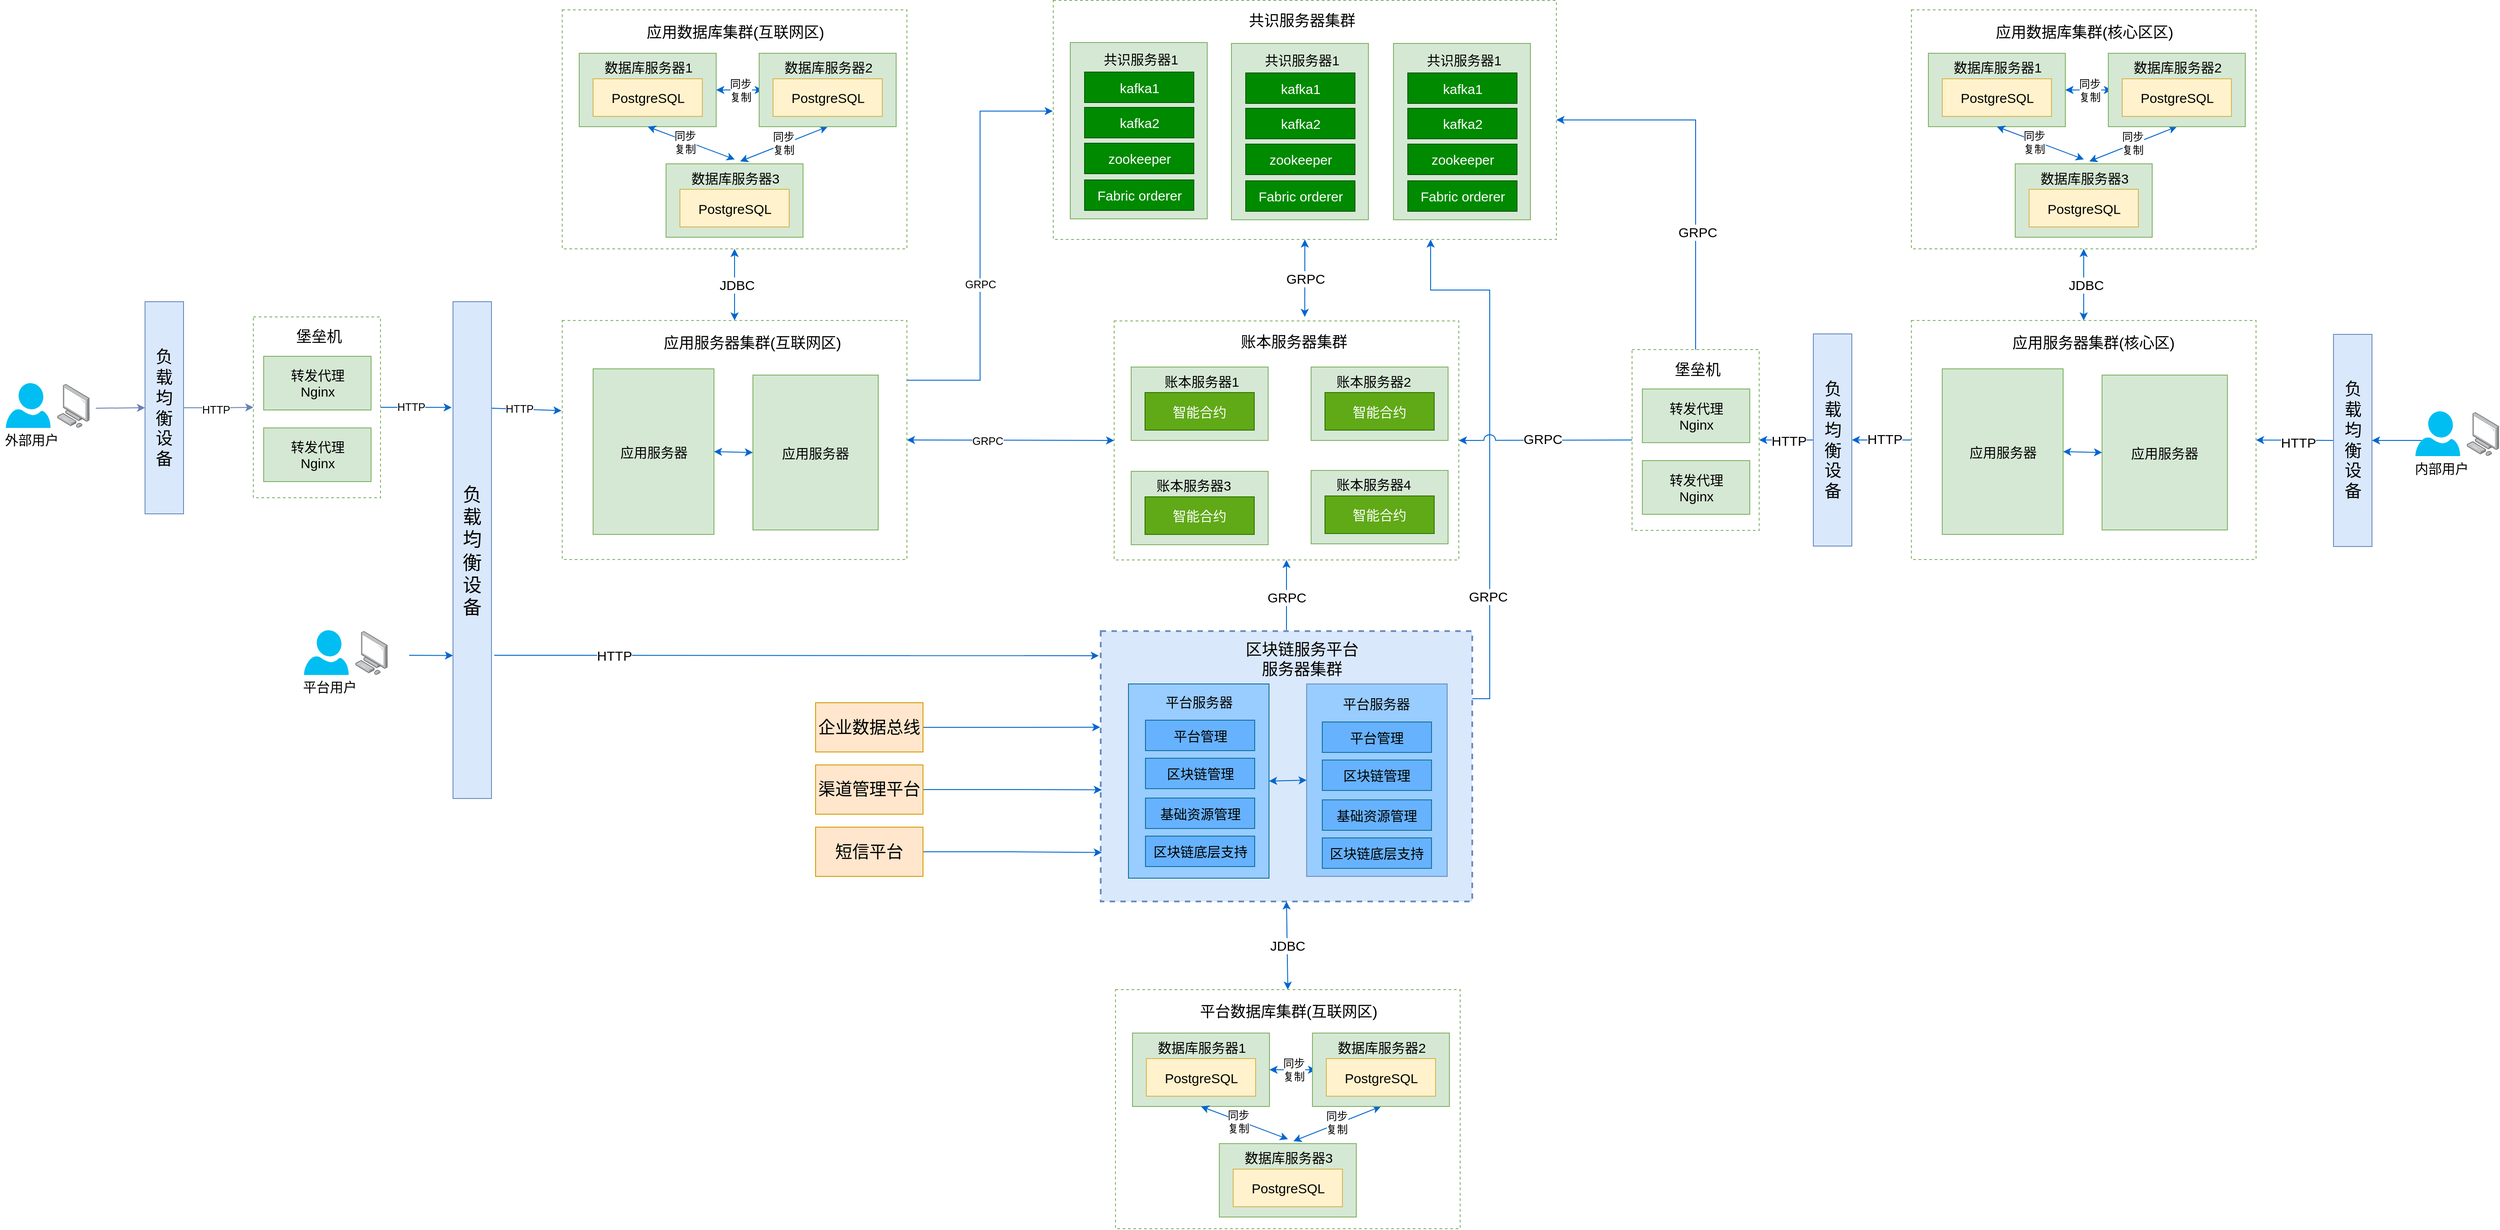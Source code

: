 <mxfile version="11.3.0" type="github" pages="1"><diagram id="GpWHCvYwklkqD8Dyqe2I" name="Page-1"><mxGraphModel dx="1553" dy="922" grid="0" gridSize="10" guides="1" tooltips="1" connect="1" arrows="1" fold="1" page="1" pageScale="1" pageWidth="3300" pageHeight="4681" math="0" shadow="0"><root><mxCell id="0"/><mxCell id="1" parent="0"/><mxCell id="OX4fmcxfJEsmP53yHdPk-125" value="负载均衡设备" style="rounded=0;whiteSpace=wrap;html=1;labelBackgroundColor=none;strokeColor=#6c8ebf;fillColor=#dae8fc;fontSize=21;align=center;spacingLeft=5;spacingRight=5;" vertex="1" parent="1"><mxGeometry x="654" y="431" width="43" height="555" as="geometry"/></mxCell><mxCell id="OX4fmcxfJEsmP53yHdPk-127" style="edgeStyle=orthogonalEdgeStyle;rounded=0;orthogonalLoop=1;jettySize=auto;html=1;exitX=1;exitY=0.5;exitDx=0;exitDy=0;entryX=0;entryY=0.5;entryDx=0;entryDy=0;strokeColor=#6881B3;fontSize=19;" edge="1" parent="1" source="OX4fmcxfJEsmP53yHdPk-129" target="OX4fmcxfJEsmP53yHdPk-132"><mxGeometry relative="1" as="geometry"/></mxCell><mxCell id="OX4fmcxfJEsmP53yHdPk-252" value="HTTP" style="text;html=1;resizable=0;points=[];align=center;verticalAlign=middle;labelBackgroundColor=#ffffff;fontSize=12;" vertex="1" connectable="0" parent="OX4fmcxfJEsmP53yHdPk-127"><mxGeometry x="-0.081" y="-2" relative="1" as="geometry"><mxPoint as="offset"/></mxGeometry></mxCell><mxCell id="OX4fmcxfJEsmP53yHdPk-129" value="负载均衡设备" style="rounded=0;whiteSpace=wrap;html=1;labelBackgroundColor=none;strokeColor=#6c8ebf;fillColor=#dae8fc;fontSize=19;align=center;spacingLeft=5;spacingRight=5;" vertex="1" parent="1"><mxGeometry x="310" y="431" width="43" height="237" as="geometry"/></mxCell><mxCell id="OX4fmcxfJEsmP53yHdPk-130" value="" style="endArrow=classic;html=1;strokeColor=#6881B3;fontSize=19;entryX=0;entryY=0.5;entryDx=0;entryDy=0;" edge="1" parent="1" target="OX4fmcxfJEsmP53yHdPk-129"><mxGeometry width="50" height="50" relative="1" as="geometry"><mxPoint x="255" y="550" as="sourcePoint"/><mxPoint x="238.5" y="506" as="targetPoint"/></mxGeometry></mxCell><mxCell id="OX4fmcxfJEsmP53yHdPk-253" style="edgeStyle=orthogonalEdgeStyle;rounded=0;orthogonalLoop=1;jettySize=auto;html=1;exitX=1;exitY=0.5;exitDx=0;exitDy=0;entryX=-0.032;entryY=0.213;entryDx=0;entryDy=0;entryPerimeter=0;fontSize=12;strokeColor=#0066CC;" edge="1" parent="1" source="OX4fmcxfJEsmP53yHdPk-132" target="OX4fmcxfJEsmP53yHdPk-125"><mxGeometry relative="1" as="geometry"/></mxCell><mxCell id="OX4fmcxfJEsmP53yHdPk-254" value="HTTP" style="text;html=1;resizable=0;points=[];align=center;verticalAlign=middle;labelBackgroundColor=#ffffff;fontSize=12;" vertex="1" connectable="0" parent="OX4fmcxfJEsmP53yHdPk-253"><mxGeometry x="-0.149" relative="1" as="geometry"><mxPoint as="offset"/></mxGeometry></mxCell><mxCell id="OX4fmcxfJEsmP53yHdPk-132" value="" style="rounded=0;whiteSpace=wrap;html=1;labelBackgroundColor=none;strokeColor=#82b366;fillColor=#FFFFFF;fontSize=19;align=center;dashed=1;" vertex="1" parent="1"><mxGeometry x="431" y="448" width="142" height="202" as="geometry"/></mxCell><mxCell id="OX4fmcxfJEsmP53yHdPk-345" style="edgeStyle=orthogonalEdgeStyle;rounded=0;orthogonalLoop=1;jettySize=auto;html=1;exitX=1;exitY=0.25;exitDx=0;exitDy=0;entryX=-0.001;entryY=0.463;entryDx=0;entryDy=0;entryPerimeter=0;strokeColor=#0066CC;fontSize=12;" edge="1" parent="1" source="OX4fmcxfJEsmP53yHdPk-151" target="OX4fmcxfJEsmP53yHdPk-302"><mxGeometry relative="1" as="geometry"/></mxCell><mxCell id="OX4fmcxfJEsmP53yHdPk-346" value="GRPC" style="text;html=1;resizable=0;points=[];align=center;verticalAlign=middle;labelBackgroundColor=#ffffff;fontSize=12;" vertex="1" connectable="0" parent="OX4fmcxfJEsmP53yHdPk-345"><mxGeometry x="-0.187" relative="1" as="geometry"><mxPoint as="offset"/></mxGeometry></mxCell><mxCell id="OX4fmcxfJEsmP53yHdPk-151" value="" style="rounded=0;whiteSpace=wrap;html=1;labelBackgroundColor=none;strokeColor=#82B366;fillColor=#FFFFFF;fontSize=19;align=center;fontColor=#333333;dashed=1;" vertex="1" parent="1"><mxGeometry x="776" y="452" width="385" height="267" as="geometry"/></mxCell><mxCell id="OX4fmcxfJEsmP53yHdPk-152" value="" style="rounded=0;whiteSpace=wrap;html=1;labelBackgroundColor=none;strokeColor=#82B366;fillColor=none;fontSize=19;align=center;dashed=1;" vertex="1" parent="1"><mxGeometry x="776" y="105" width="385" height="267" as="geometry"/></mxCell><mxCell id="OX4fmcxfJEsmP53yHdPk-364" style="edgeStyle=orthogonalEdgeStyle;rounded=0;orthogonalLoop=1;jettySize=auto;html=1;exitX=0.5;exitY=0;exitDx=0;exitDy=0;entryX=0.5;entryY=1;entryDx=0;entryDy=0;strokeColor=#0066CC;fontSize=15;" edge="1" parent="1" source="OX4fmcxfJEsmP53yHdPk-193" target="OX4fmcxfJEsmP53yHdPk-280"><mxGeometry relative="1" as="geometry"/></mxCell><mxCell id="OX4fmcxfJEsmP53yHdPk-365" value="GRPC" style="text;html=1;resizable=0;points=[];align=center;verticalAlign=middle;labelBackgroundColor=#ffffff;fontSize=15;" vertex="1" connectable="0" parent="OX4fmcxfJEsmP53yHdPk-364"><mxGeometry x="-0.042" relative="1" as="geometry"><mxPoint as="offset"/></mxGeometry></mxCell><mxCell id="OX4fmcxfJEsmP53yHdPk-366" style="edgeStyle=orthogonalEdgeStyle;rounded=0;orthogonalLoop=1;jettySize=auto;html=1;exitX=1;exitY=0.25;exitDx=0;exitDy=0;entryX=0.75;entryY=1;entryDx=0;entryDy=0;strokeColor=#0066CC;fontSize=15;" edge="1" parent="1" source="OX4fmcxfJEsmP53yHdPk-193" target="OX4fmcxfJEsmP53yHdPk-302"><mxGeometry relative="1" as="geometry"><Array as="points"><mxPoint x="1812" y="874"/><mxPoint x="1812" y="418"/><mxPoint x="1746" y="418"/></Array></mxGeometry></mxCell><mxCell id="OX4fmcxfJEsmP53yHdPk-367" value="GRPC" style="text;html=1;resizable=0;points=[];align=center;verticalAlign=middle;labelBackgroundColor=#ffffff;fontSize=15;" vertex="1" connectable="0" parent="OX4fmcxfJEsmP53yHdPk-366"><mxGeometry x="-0.552" y="2" relative="1" as="geometry"><mxPoint as="offset"/></mxGeometry></mxCell><mxCell id="OX4fmcxfJEsmP53yHdPk-193" value="" style="rounded=0;whiteSpace=wrap;html=1;labelBackgroundColor=none;strokeColor=#6c8ebf;fillColor=#dae8fc;fontSize=19;align=center;strokeWidth=2;dashed=1;" vertex="1" parent="1"><mxGeometry x="1377.5" y="799" width="415" height="302" as="geometry"/></mxCell><mxCell id="OX4fmcxfJEsmP53yHdPk-396" style="edgeStyle=orthogonalEdgeStyle;rounded=0;orthogonalLoop=1;jettySize=auto;html=1;exitX=1;exitY=0.5;exitDx=0;exitDy=0;strokeColor=#0066CC;fontSize=15;" edge="1" parent="1" source="OX4fmcxfJEsmP53yHdPk-211"><mxGeometry relative="1" as="geometry"><mxPoint x="1377" y="906.333" as="targetPoint"/></mxGeometry></mxCell><mxCell id="OX4fmcxfJEsmP53yHdPk-211" value="企业数据总线" style="rounded=0;whiteSpace=wrap;html=1;labelBackgroundColor=none;strokeColor=#d79b00;fillColor=#ffe6cc;fontSize=19;align=center;" vertex="1" parent="1"><mxGeometry x="1059" y="879" width="120" height="55" as="geometry"/></mxCell><mxCell id="OX4fmcxfJEsmP53yHdPk-397" style="edgeStyle=orthogonalEdgeStyle;rounded=0;orthogonalLoop=1;jettySize=auto;html=1;exitX=1;exitY=0.5;exitDx=0;exitDy=0;entryX=0.003;entryY=0.587;entryDx=0;entryDy=0;entryPerimeter=0;strokeColor=#0066CC;fontSize=15;" edge="1" parent="1" source="OX4fmcxfJEsmP53yHdPk-212" target="OX4fmcxfJEsmP53yHdPk-193"><mxGeometry relative="1" as="geometry"/></mxCell><mxCell id="OX4fmcxfJEsmP53yHdPk-212" value="渠道管理平台" style="rounded=0;whiteSpace=wrap;html=1;labelBackgroundColor=none;strokeColor=#d79b00;fillColor=#ffe6cc;fontSize=19;align=center;" vertex="1" parent="1"><mxGeometry x="1059" y="948.5" width="120" height="55" as="geometry"/></mxCell><mxCell id="OX4fmcxfJEsmP53yHdPk-398" style="edgeStyle=orthogonalEdgeStyle;rounded=0;orthogonalLoop=1;jettySize=auto;html=1;exitX=1;exitY=0.5;exitDx=0;exitDy=0;entryX=0.003;entryY=0.819;entryDx=0;entryDy=0;entryPerimeter=0;strokeColor=#0066CC;fontSize=15;" edge="1" parent="1" source="OX4fmcxfJEsmP53yHdPk-213" target="OX4fmcxfJEsmP53yHdPk-193"><mxGeometry relative="1" as="geometry"/></mxCell><mxCell id="OX4fmcxfJEsmP53yHdPk-213" value="短信平台" style="rounded=0;whiteSpace=wrap;html=1;labelBackgroundColor=none;strokeColor=#d79b00;fillColor=#ffe6cc;fontSize=19;align=center;" vertex="1" parent="1"><mxGeometry x="1059" y="1018" width="120" height="55" as="geometry"/></mxCell><mxCell id="OX4fmcxfJEsmP53yHdPk-243" value="" style="endArrow=classic;html=1;strokeColor=#0066CC;strokeWidth=1;fontSize=21;entryX=0;entryY=0.75;entryDx=0;entryDy=0;" edge="1" parent="1"><mxGeometry width="50" height="50" relative="1" as="geometry"><mxPoint x="605" y="826" as="sourcePoint"/><mxPoint x="654" y="826.25" as="targetPoint"/></mxGeometry></mxCell><mxCell id="OX4fmcxfJEsmP53yHdPk-244" value="" style="endArrow=classic;html=1;strokeColor=#0066CC;strokeWidth=1;fontSize=15;entryX=-0.002;entryY=0.31;entryDx=0;entryDy=0;exitX=1.005;exitY=0.182;exitDx=0;exitDy=0;exitPerimeter=0;entryPerimeter=0;" edge="1" parent="1"><mxGeometry width="50" height="50" relative="1" as="geometry"><mxPoint x="697.215" y="550.01" as="sourcePoint"/><mxPoint x="775.23" y="552.77" as="targetPoint"/></mxGeometry></mxCell><mxCell id="OX4fmcxfJEsmP53yHdPk-259" value="HTTP" style="text;html=1;resizable=0;points=[];align=center;verticalAlign=middle;labelBackgroundColor=#ffffff;fontSize=12;" vertex="1" connectable="0" parent="OX4fmcxfJEsmP53yHdPk-244"><mxGeometry x="-0.222" relative="1" as="geometry"><mxPoint as="offset"/></mxGeometry></mxCell><mxCell id="OX4fmcxfJEsmP53yHdPk-245" value="堡垒机" style="text;html=1;resizable=0;points=[];autosize=1;align=center;verticalAlign=top;spacingTop=-4;fontSize=17;" vertex="1" parent="1"><mxGeometry x="473" y="458" width="61" height="20" as="geometry"/></mxCell><mxCell id="OX4fmcxfJEsmP53yHdPk-246" value="转发代理&lt;br&gt;Nginx" style="rounded=0;whiteSpace=wrap;html=1;fillColor=#d5e8d4;fontSize=15;strokeColor=#82b366;" vertex="1" parent="1"><mxGeometry x="442.5" y="492" width="120" height="60" as="geometry"/></mxCell><mxCell id="OX4fmcxfJEsmP53yHdPk-247" value="转发代理&lt;br&gt;Nginx" style="rounded=0;whiteSpace=wrap;html=1;fillColor=#d5e8d4;fontSize=15;strokeColor=#82b366;" vertex="1" parent="1"><mxGeometry x="442.5" y="572" width="120" height="60" as="geometry"/></mxCell><mxCell id="OX4fmcxfJEsmP53yHdPk-249" value="" style="verticalLabelPosition=bottom;html=1;verticalAlign=top;align=center;strokeColor=none;fillColor=#00BEF2;shape=mxgraph.azure.user;fontSize=15;" vertex="1" parent="1"><mxGeometry x="154.5" y="522" width="50" height="50" as="geometry"/></mxCell><mxCell id="OX4fmcxfJEsmP53yHdPk-250" value="" style="points=[];aspect=fixed;html=1;align=center;shadow=0;dashed=0;image;image=img/lib/allied_telesis/computer_and_terminals/Personal_Computer.svg;fillColor=#FFFFFF;fontSize=15;" vertex="1" parent="1"><mxGeometry x="212" y="523" width="36" height="48.82" as="geometry"/></mxCell><mxCell id="OX4fmcxfJEsmP53yHdPk-251" value="外部用户" style="text;html=1;resizable=0;points=[];autosize=1;align=center;verticalAlign=top;spacingTop=-4;fontSize=15;" vertex="1" parent="1"><mxGeometry x="148" y="574" width="70" height="18" as="geometry"/></mxCell><mxCell id="OX4fmcxfJEsmP53yHdPk-255" value="应用服务器集群(互联网区)" style="text;html=1;resizable=0;points=[];autosize=1;align=center;verticalAlign=top;spacingTop=-4;fontSize=17;" vertex="1" parent="1"><mxGeometry x="883.5" y="465" width="208" height="20" as="geometry"/></mxCell><mxCell id="OX4fmcxfJEsmP53yHdPk-256" value="应用服务器" style="rounded=0;whiteSpace=wrap;html=1;fillColor=#d5e8d4;fontSize=15;align=center;strokeColor=#82b366;" vertex="1" parent="1"><mxGeometry x="810.5" y="506" width="135" height="185" as="geometry"/></mxCell><mxCell id="OX4fmcxfJEsmP53yHdPk-257" value="应用服务器" style="rounded=0;whiteSpace=wrap;html=1;fillColor=#d5e8d4;fontSize=15;align=center;strokeColor=#82b366;" vertex="1" parent="1"><mxGeometry x="989" y="513" width="140" height="173" as="geometry"/></mxCell><mxCell id="OX4fmcxfJEsmP53yHdPk-258" value="" style="endArrow=classic;startArrow=classic;html=1;strokeColor=#0066CC;fontSize=15;exitX=1;exitY=0.5;exitDx=0;exitDy=0;entryX=0;entryY=0.5;entryDx=0;entryDy=0;" edge="1" parent="1" source="OX4fmcxfJEsmP53yHdPk-256" target="OX4fmcxfJEsmP53yHdPk-257"><mxGeometry width="50" height="50" relative="1" as="geometry"><mxPoint x="917" y="723" as="sourcePoint"/><mxPoint x="967" y="673" as="targetPoint"/></mxGeometry></mxCell><mxCell id="OX4fmcxfJEsmP53yHdPk-264" value="" style="group" vertex="1" connectable="0" parent="1"><mxGeometry x="795" y="153.5" width="153" height="82" as="geometry"/></mxCell><mxCell id="OX4fmcxfJEsmP53yHdPk-261" value="" style="rounded=0;whiteSpace=wrap;html=1;fillColor=#d5e8d4;fontSize=15;align=center;strokeColor=#82b366;" vertex="1" parent="OX4fmcxfJEsmP53yHdPk-264"><mxGeometry width="153" height="82" as="geometry"/></mxCell><mxCell id="OX4fmcxfJEsmP53yHdPk-260" value="数据库服务器1" style="text;html=1;resizable=0;points=[];autosize=1;align=center;verticalAlign=top;spacingTop=-4;fontSize=15;" vertex="1" parent="OX4fmcxfJEsmP53yHdPk-264"><mxGeometry x="32" y="4.5" width="89" height="14" as="geometry"/></mxCell><mxCell id="OX4fmcxfJEsmP53yHdPk-262" value="PostgreSQL" style="rounded=0;whiteSpace=wrap;html=1;fillColor=#fff2cc;fontSize=15;align=center;strokeColor=#d6b656;" vertex="1" parent="OX4fmcxfJEsmP53yHdPk-264"><mxGeometry x="15.5" y="28.5" width="122" height="42" as="geometry"/></mxCell><mxCell id="OX4fmcxfJEsmP53yHdPk-274" value="" style="endArrow=classic;startArrow=classic;html=1;strokeColor=#0066CC;fontSize=15;exitX=1;exitY=0.5;exitDx=0;exitDy=0;" edge="1" parent="1" source="OX4fmcxfJEsmP53yHdPk-261"><mxGeometry width="50" height="50" relative="1" as="geometry"><mxPoint x="1214" y="230.5" as="sourcePoint"/><mxPoint x="1000" y="194.5" as="targetPoint"/></mxGeometry></mxCell><mxCell id="OX4fmcxfJEsmP53yHdPk-279" value="同步&lt;br&gt;复制" style="text;html=1;resizable=0;points=[];align=center;verticalAlign=middle;labelBackgroundColor=#ffffff;fontSize=12;" vertex="1" connectable="0" parent="OX4fmcxfJEsmP53yHdPk-274"><mxGeometry x="0.051" relative="1" as="geometry"><mxPoint x="-1" as="offset"/></mxGeometry></mxCell><mxCell id="OX4fmcxfJEsmP53yHdPk-275" value="" style="endArrow=classic;startArrow=classic;html=1;strokeColor=#0066CC;fontSize=15;entryX=0.5;entryY=1;entryDx=0;entryDy=0;exitX=0.502;exitY=-0.524;exitDx=0;exitDy=0;exitPerimeter=0;" edge="1" parent="1" source="OX4fmcxfJEsmP53yHdPk-271" target="OX4fmcxfJEsmP53yHdPk-261"><mxGeometry width="50" height="50" relative="1" as="geometry"><mxPoint x="812" y="325.5" as="sourcePoint"/><mxPoint x="862" y="275.5" as="targetPoint"/></mxGeometry></mxCell><mxCell id="OX4fmcxfJEsmP53yHdPk-277" value="同步&lt;br style=&quot;font-size: 12px;&quot;&gt;复制" style="text;html=1;resizable=0;points=[];align=center;verticalAlign=middle;labelBackgroundColor=#ffffff;fontSize=12;" vertex="1" connectable="0" parent="OX4fmcxfJEsmP53yHdPk-275"><mxGeometry x="0.196" y="-4" relative="1" as="geometry"><mxPoint x="1" y="6" as="offset"/></mxGeometry></mxCell><mxCell id="OX4fmcxfJEsmP53yHdPk-276" value="" style="endArrow=classic;startArrow=classic;html=1;strokeColor=#0066CC;fontSize=15;exitX=0.558;exitY=-0.405;exitDx=0;exitDy=0;exitPerimeter=0;entryX=0.5;entryY=1;entryDx=0;entryDy=0;" edge="1" parent="1" source="OX4fmcxfJEsmP53yHdPk-271" target="OX4fmcxfJEsmP53yHdPk-266"><mxGeometry width="50" height="50" relative="1" as="geometry"><mxPoint x="1090" y="324.5" as="sourcePoint"/><mxPoint x="1140" y="274.5" as="targetPoint"/></mxGeometry></mxCell><mxCell id="OX4fmcxfJEsmP53yHdPk-278" value="同步&lt;br&gt;复制" style="text;html=1;resizable=0;points=[];align=center;verticalAlign=middle;labelBackgroundColor=#ffffff;fontSize=12;" vertex="1" connectable="0" parent="OX4fmcxfJEsmP53yHdPk-276"><mxGeometry x="0.021" y="1" relative="1" as="geometry"><mxPoint x="-1" as="offset"/></mxGeometry></mxCell><mxCell id="OX4fmcxfJEsmP53yHdPk-266" value="" style="rounded=0;whiteSpace=wrap;html=1;fillColor=#d5e8d4;fontSize=15;align=center;strokeColor=#82b366;" vertex="1" parent="1"><mxGeometry x="996" y="153.5" width="153" height="82" as="geometry"/></mxCell><mxCell id="OX4fmcxfJEsmP53yHdPk-267" value="数据库服务器2" style="text;html=1;resizable=0;points=[];autosize=1;align=center;verticalAlign=top;spacingTop=-4;fontSize=15;" vertex="1" parent="1"><mxGeometry x="1018.5" y="158" width="108" height="18" as="geometry"/></mxCell><mxCell id="OX4fmcxfJEsmP53yHdPk-268" value="PostgreSQL" style="rounded=0;whiteSpace=wrap;html=1;fillColor=#fff2cc;fontSize=15;align=center;strokeColor=#d6b656;" vertex="1" parent="1"><mxGeometry x="1011.5" y="182" width="122" height="42" as="geometry"/></mxCell><mxCell id="OX4fmcxfJEsmP53yHdPk-270" value="" style="rounded=0;whiteSpace=wrap;html=1;fillColor=#d5e8d4;fontSize=15;align=center;strokeColor=#82b366;" vertex="1" parent="1"><mxGeometry x="892" y="277" width="153" height="82" as="geometry"/></mxCell><mxCell id="OX4fmcxfJEsmP53yHdPk-271" value="数据库服务器3" style="text;html=1;resizable=0;points=[];autosize=1;align=center;verticalAlign=top;spacingTop=-4;fontSize=15;" vertex="1" parent="1"><mxGeometry x="914.5" y="281.5" width="108" height="18" as="geometry"/></mxCell><mxCell id="OX4fmcxfJEsmP53yHdPk-272" value="PostgreSQL" style="rounded=0;whiteSpace=wrap;html=1;fillColor=#fff2cc;fontSize=15;align=center;strokeColor=#d6b656;" vertex="1" parent="1"><mxGeometry x="907.5" y="305.5" width="122" height="42" as="geometry"/></mxCell><mxCell id="OX4fmcxfJEsmP53yHdPk-280" value="" style="rounded=0;whiteSpace=wrap;html=1;labelBackgroundColor=none;strokeColor=#82B366;fillColor=none;fontSize=19;align=center;dashed=1;" vertex="1" parent="1"><mxGeometry x="1392.5" y="452.5" width="385" height="267" as="geometry"/></mxCell><mxCell id="OX4fmcxfJEsmP53yHdPk-281" value="" style="group;fillColor=#60a917;strokeColor=#2D7600;fontColor=#ffffff;" vertex="1" connectable="0" parent="1"><mxGeometry x="1411.5" y="504" width="153" height="82" as="geometry"/></mxCell><mxCell id="OX4fmcxfJEsmP53yHdPk-291" value="" style="rounded=0;whiteSpace=wrap;html=1;fillColor=#d5e8d4;fontSize=15;align=center;strokeColor=#82b366;" vertex="1" parent="1"><mxGeometry x="1612.5" y="504" width="153" height="82" as="geometry"/></mxCell><mxCell id="OX4fmcxfJEsmP53yHdPk-292" value="账本服务器2" style="text;html=1;resizable=0;points=[];autosize=1;align=center;verticalAlign=top;spacingTop=-4;fontSize=15;" vertex="1" parent="1"><mxGeometry x="1635" y="508.5" width="93" height="18" as="geometry"/></mxCell><mxCell id="OX4fmcxfJEsmP53yHdPk-293" value="智能合约" style="rounded=0;whiteSpace=wrap;html=1;fillColor=#60a917;fontSize=15;align=center;strokeColor=#2D7600;fontColor=#ffffff;" vertex="1" parent="1"><mxGeometry x="1628" y="532.5" width="122" height="42" as="geometry"/></mxCell><mxCell id="OX4fmcxfJEsmP53yHdPk-294" value="" style="rounded=0;whiteSpace=wrap;html=1;fillColor=#d5e8d4;fontSize=15;align=center;strokeColor=#82b366;" vertex="1" parent="1"><mxGeometry x="1411.5" y="620.5" width="153" height="82" as="geometry"/></mxCell><mxCell id="OX4fmcxfJEsmP53yHdPk-295" value="账本服务器3" style="text;html=1;resizable=0;points=[];autosize=1;align=center;verticalAlign=top;spacingTop=-4;fontSize=15;" vertex="1" parent="1"><mxGeometry x="1434" y="625" width="93" height="18" as="geometry"/></mxCell><mxCell id="OX4fmcxfJEsmP53yHdPk-296" value="智能合约" style="rounded=0;whiteSpace=wrap;html=1;fillColor=#60a917;fontSize=15;align=center;strokeColor=#2D7600;fontColor=#ffffff;" vertex="1" parent="1"><mxGeometry x="1427" y="649" width="122" height="42" as="geometry"/></mxCell><mxCell id="OX4fmcxfJEsmP53yHdPk-297" value="" style="rounded=0;whiteSpace=wrap;html=1;fillColor=#d5e8d4;fontSize=15;align=center;strokeColor=#82b366;" vertex="1" parent="1"><mxGeometry x="1612.5" y="619.5" width="153" height="82" as="geometry"/></mxCell><mxCell id="OX4fmcxfJEsmP53yHdPk-298" value="账本服务器4" style="text;html=1;resizable=0;points=[];autosize=1;align=center;verticalAlign=top;spacingTop=-4;fontSize=15;" vertex="1" parent="1"><mxGeometry x="1635" y="624" width="93" height="18" as="geometry"/></mxCell><mxCell id="OX4fmcxfJEsmP53yHdPk-299" value="智能合约" style="rounded=0;whiteSpace=wrap;html=1;fillColor=#60a917;fontSize=15;align=center;strokeColor=#2D7600;fontColor=#ffffff;" vertex="1" parent="1"><mxGeometry x="1628" y="648" width="122" height="42" as="geometry"/></mxCell><mxCell id="OX4fmcxfJEsmP53yHdPk-300" value="应用数据库集群(互联网区)" style="text;html=1;resizable=0;points=[];autosize=1;align=center;verticalAlign=top;spacingTop=-4;fontSize=17;" vertex="1" parent="1"><mxGeometry x="864.5" y="117.5" width="208" height="20" as="geometry"/></mxCell><mxCell id="OX4fmcxfJEsmP53yHdPk-301" value="账本服务器集群" style="text;html=1;resizable=0;points=[];autosize=1;align=center;verticalAlign=top;spacingTop=-4;fontSize=17;" vertex="1" parent="1"><mxGeometry x="1535" y="464" width="115" height="18" as="geometry"/></mxCell><mxCell id="OX4fmcxfJEsmP53yHdPk-282" value="" style="rounded=0;whiteSpace=wrap;html=1;fillColor=#d5e8d4;fontSize=15;align=center;strokeColor=#82b366;" vertex="1" parent="1"><mxGeometry x="1411.5" y="504" width="153" height="82" as="geometry"/></mxCell><mxCell id="OX4fmcxfJEsmP53yHdPk-283" value="账本服务器1" style="text;html=1;resizable=0;points=[];autosize=1;align=center;verticalAlign=top;spacingTop=-4;fontSize=15;" vertex="1" parent="1"><mxGeometry x="1443.5" y="508.5" width="93" height="18" as="geometry"/></mxCell><mxCell id="OX4fmcxfJEsmP53yHdPk-284" value="智能合约" style="rounded=0;whiteSpace=wrap;html=1;fillColor=#60a917;fontSize=15;align=center;strokeColor=#2D7600;fontColor=#ffffff;" vertex="1" parent="1"><mxGeometry x="1427" y="532.5" width="122" height="42" as="geometry"/></mxCell><mxCell id="OX4fmcxfJEsmP53yHdPk-302" value="" style="rounded=0;whiteSpace=wrap;html=1;labelBackgroundColor=none;strokeColor=#82B366;fillColor=none;fontSize=19;align=center;dashed=1;" vertex="1" parent="1"><mxGeometry x="1324.5" y="94.5" width="562" height="267" as="geometry"/></mxCell><mxCell id="OX4fmcxfJEsmP53yHdPk-303" value="" style="group;fillColor=#60a917;strokeColor=#2D7600;fontColor=#ffffff;" vertex="1" connectable="0" parent="1"><mxGeometry x="1343.5" y="146" width="153" height="82" as="geometry"/></mxCell><mxCell id="OX4fmcxfJEsmP53yHdPk-313" value="共识服务器集群" style="text;html=1;resizable=0;points=[];autosize=1;align=center;verticalAlign=top;spacingTop=-4;fontSize=17;" vertex="1" parent="1"><mxGeometry x="1544.5" y="105" width="115" height="18" as="geometry"/></mxCell><mxCell id="OX4fmcxfJEsmP53yHdPk-314" value="" style="rounded=0;whiteSpace=wrap;html=1;fillColor=#d5e8d4;fontSize=15;align=center;strokeColor=#82b366;" vertex="1" parent="1"><mxGeometry x="1343.5" y="141.5" width="153" height="197" as="geometry"/></mxCell><mxCell id="OX4fmcxfJEsmP53yHdPk-315" value="共识服务器1" style="text;html=1;resizable=0;points=[];autosize=1;align=center;verticalAlign=top;spacingTop=-4;fontSize=15;" vertex="1" parent="1"><mxGeometry x="1375.5" y="148.5" width="93" height="18" as="geometry"/></mxCell><mxCell id="OX4fmcxfJEsmP53yHdPk-316" value="kafka1" style="rounded=0;whiteSpace=wrap;html=1;fillColor=#008a00;fontSize=15;align=center;strokeColor=#005700;fontColor=#ffffff;flipH=0;" vertex="1" parent="1"><mxGeometry x="1359.5" y="174.5" width="122" height="34" as="geometry"/></mxCell><mxCell id="OX4fmcxfJEsmP53yHdPk-317" value="kafka2" style="rounded=0;whiteSpace=wrap;html=1;fillColor=#008a00;fontSize=15;align=center;strokeColor=#005700;fontColor=#ffffff;" vertex="1" parent="1"><mxGeometry x="1359.5" y="214" width="122" height="34" as="geometry"/></mxCell><mxCell id="OX4fmcxfJEsmP53yHdPk-318" value="zookeeper" style="rounded=0;whiteSpace=wrap;html=1;fillColor=#008a00;fontSize=15;align=center;strokeColor=#005700;fontColor=#ffffff;" vertex="1" parent="1"><mxGeometry x="1359.5" y="254" width="122" height="34" as="geometry"/></mxCell><mxCell id="OX4fmcxfJEsmP53yHdPk-320" value="Fabric orderer" style="rounded=0;whiteSpace=wrap;html=1;fillColor=#008a00;fontSize=15;align=center;strokeColor=#005700;fontColor=#ffffff;" vertex="1" parent="1"><mxGeometry x="1359.5" y="295" width="122" height="34" as="geometry"/></mxCell><mxCell id="OX4fmcxfJEsmP53yHdPk-323" value="" style="group;fillColor=#60a917;strokeColor=#2D7600;fontColor=#ffffff;" vertex="1" connectable="0" parent="1"><mxGeometry x="1523.5" y="147" width="153" height="82" as="geometry"/></mxCell><mxCell id="OX4fmcxfJEsmP53yHdPk-324" value="" style="rounded=0;whiteSpace=wrap;html=1;fillColor=#d5e8d4;fontSize=15;align=center;strokeColor=#82b366;" vertex="1" parent="1"><mxGeometry x="1523.5" y="142.5" width="153" height="197" as="geometry"/></mxCell><mxCell id="OX4fmcxfJEsmP53yHdPk-325" value="共识服务器1" style="text;html=1;resizable=0;points=[];autosize=1;align=center;verticalAlign=top;spacingTop=-4;fontSize=15;" vertex="1" parent="1"><mxGeometry x="1555.5" y="149.5" width="93" height="18" as="geometry"/></mxCell><mxCell id="OX4fmcxfJEsmP53yHdPk-326" value="kafka1" style="rounded=0;whiteSpace=wrap;html=1;fillColor=#008a00;fontSize=15;align=center;strokeColor=#005700;fontColor=#ffffff;flipH=0;" vertex="1" parent="1"><mxGeometry x="1539.5" y="175.5" width="122" height="34" as="geometry"/></mxCell><mxCell id="OX4fmcxfJEsmP53yHdPk-327" value="kafka2" style="rounded=0;whiteSpace=wrap;html=1;fillColor=#008a00;fontSize=15;align=center;strokeColor=#005700;fontColor=#ffffff;" vertex="1" parent="1"><mxGeometry x="1539.5" y="215" width="122" height="34" as="geometry"/></mxCell><mxCell id="OX4fmcxfJEsmP53yHdPk-328" value="zookeeper" style="rounded=0;whiteSpace=wrap;html=1;fillColor=#008a00;fontSize=15;align=center;strokeColor=#005700;fontColor=#ffffff;" vertex="1" parent="1"><mxGeometry x="1539.5" y="255" width="122" height="34" as="geometry"/></mxCell><mxCell id="OX4fmcxfJEsmP53yHdPk-329" value="Fabric orderer" style="rounded=0;whiteSpace=wrap;html=1;fillColor=#008a00;fontSize=15;align=center;strokeColor=#005700;fontColor=#ffffff;" vertex="1" parent="1"><mxGeometry x="1539.5" y="296" width="122" height="34" as="geometry"/></mxCell><mxCell id="OX4fmcxfJEsmP53yHdPk-330" value="" style="group;fillColor=#60a917;strokeColor=#2D7600;fontColor=#ffffff;" vertex="1" connectable="0" parent="1"><mxGeometry x="1704.5" y="147" width="153" height="82" as="geometry"/></mxCell><mxCell id="OX4fmcxfJEsmP53yHdPk-331" value="" style="rounded=0;whiteSpace=wrap;html=1;fillColor=#d5e8d4;fontSize=15;align=center;strokeColor=#82b366;" vertex="1" parent="1"><mxGeometry x="1704.5" y="142.5" width="153" height="197" as="geometry"/></mxCell><mxCell id="OX4fmcxfJEsmP53yHdPk-332" value="共识服务器1" style="text;html=1;resizable=0;points=[];autosize=1;align=center;verticalAlign=top;spacingTop=-4;fontSize=15;" vertex="1" parent="1"><mxGeometry x="1736.5" y="149.5" width="93" height="18" as="geometry"/></mxCell><mxCell id="OX4fmcxfJEsmP53yHdPk-333" value="kafka1" style="rounded=0;whiteSpace=wrap;html=1;fillColor=#008a00;fontSize=15;align=center;strokeColor=#005700;fontColor=#ffffff;flipH=0;" vertex="1" parent="1"><mxGeometry x="1720.5" y="175.5" width="122" height="34" as="geometry"/></mxCell><mxCell id="OX4fmcxfJEsmP53yHdPk-334" value="kafka2" style="rounded=0;whiteSpace=wrap;html=1;fillColor=#008a00;fontSize=15;align=center;strokeColor=#005700;fontColor=#ffffff;" vertex="1" parent="1"><mxGeometry x="1720.5" y="215" width="122" height="34" as="geometry"/></mxCell><mxCell id="OX4fmcxfJEsmP53yHdPk-335" value="zookeeper" style="rounded=0;whiteSpace=wrap;html=1;fillColor=#008a00;fontSize=15;align=center;strokeColor=#005700;fontColor=#ffffff;" vertex="1" parent="1"><mxGeometry x="1720.5" y="255" width="122" height="34" as="geometry"/></mxCell><mxCell id="OX4fmcxfJEsmP53yHdPk-336" value="Fabric orderer" style="rounded=0;whiteSpace=wrap;html=1;fillColor=#008a00;fontSize=15;align=center;strokeColor=#005700;fontColor=#ffffff;" vertex="1" parent="1"><mxGeometry x="1720.5" y="296" width="122" height="34" as="geometry"/></mxCell><mxCell id="OX4fmcxfJEsmP53yHdPk-343" value="" style="endArrow=classic;startArrow=classic;html=1;strokeColor=#0066CC;fontSize=12;entryX=0;entryY=0.5;entryDx=0;entryDy=0;exitX=1;exitY=0.5;exitDx=0;exitDy=0;" edge="1" parent="1" source="OX4fmcxfJEsmP53yHdPk-151" target="OX4fmcxfJEsmP53yHdPk-280"><mxGeometry width="50" height="50" relative="1" as="geometry"><mxPoint x="1232" y="610" as="sourcePoint"/><mxPoint x="1282" y="560" as="targetPoint"/></mxGeometry></mxCell><mxCell id="OX4fmcxfJEsmP53yHdPk-344" value="GRPC" style="text;html=1;resizable=0;points=[];align=center;verticalAlign=middle;labelBackgroundColor=#ffffff;fontSize=12;" vertex="1" connectable="0" parent="OX4fmcxfJEsmP53yHdPk-343"><mxGeometry x="-0.214" y="-1" relative="1" as="geometry"><mxPoint x="-1" as="offset"/></mxGeometry></mxCell><mxCell id="OX4fmcxfJEsmP53yHdPk-347" value="区块链服务平台&lt;br style=&quot;font-size: 18px&quot;&gt;服务器集群" style="text;html=1;resizable=0;points=[];autosize=1;align=center;verticalAlign=top;spacingTop=-4;fontSize=18;" vertex="1" parent="1"><mxGeometry x="1534" y="806.5" width="136" height="44" as="geometry"/></mxCell><mxCell id="OX4fmcxfJEsmP53yHdPk-348" value="" style="rounded=0;whiteSpace=wrap;html=1;labelBackgroundColor=#ffffff;strokeColor=#10739e;fillColor=#99CCFF;fontSize=18;align=center;" vertex="1" parent="1"><mxGeometry x="1408.5" y="858" width="157" height="217" as="geometry"/></mxCell><mxCell id="OX4fmcxfJEsmP53yHdPk-349" value="" style="rounded=0;whiteSpace=wrap;html=1;labelBackgroundColor=#ffffff;strokeColor=#6C8EBF;fillColor=#99CCFF;fontSize=18;align=center;" vertex="1" parent="1"><mxGeometry x="1607.5" y="858" width="157" height="215" as="geometry"/></mxCell><mxCell id="OX4fmcxfJEsmP53yHdPk-350" value="" style="endArrow=classic;startArrow=classic;html=1;strokeColor=#0066CC;fontSize=18;exitX=1;exitY=0.5;exitDx=0;exitDy=0;entryX=0;entryY=0.5;entryDx=0;entryDy=0;" edge="1" parent="1" source="OX4fmcxfJEsmP53yHdPk-348" target="OX4fmcxfJEsmP53yHdPk-349"><mxGeometry width="50" height="50" relative="1" as="geometry"><mxPoint x="1571.5" y="1017" as="sourcePoint"/><mxPoint x="1621.5" y="967" as="targetPoint"/></mxGeometry></mxCell><mxCell id="OX4fmcxfJEsmP53yHdPk-351" value="平台服务器" style="text;html=1;resizable=0;points=[];autosize=1;align=center;verticalAlign=top;spacingTop=-4;fontSize=15;" vertex="1" parent="1"><mxGeometry x="1437" y="867" width="100" height="22" as="geometry"/></mxCell><mxCell id="OX4fmcxfJEsmP53yHdPk-353" value="平台管理" style="rounded=0;whiteSpace=wrap;html=1;fillColor=#66B2FF;fontSize=15;align=center;strokeColor=#10739e;" vertex="1" parent="1"><mxGeometry x="1427.5" y="898.5" width="122" height="34" as="geometry"/></mxCell><mxCell id="OX4fmcxfJEsmP53yHdPk-354" value="区块链管理" style="rounded=0;whiteSpace=wrap;html=1;fillColor=#66B2FF;fontSize=15;align=center;strokeColor=#10739e;" vertex="1" parent="1"><mxGeometry x="1427.5" y="941" width="122" height="34" as="geometry"/></mxCell><mxCell id="OX4fmcxfJEsmP53yHdPk-355" value="基础资源管理" style="rounded=0;whiteSpace=wrap;html=1;fillColor=#66B2FF;fontSize=15;align=center;strokeColor=#10739e;" vertex="1" parent="1"><mxGeometry x="1427.5" y="985.5" width="122" height="34" as="geometry"/></mxCell><mxCell id="OX4fmcxfJEsmP53yHdPk-356" value="区块链底层支持" style="rounded=0;whiteSpace=wrap;html=1;fillColor=#66B2FF;fontSize=15;align=center;strokeColor=#10739e;" vertex="1" parent="1"><mxGeometry x="1427.5" y="1028" width="122" height="34" as="geometry"/></mxCell><mxCell id="OX4fmcxfJEsmP53yHdPk-357" value="平台服务器" style="text;html=1;resizable=0;points=[];autosize=1;align=center;verticalAlign=top;spacingTop=-4;fontSize=15;" vertex="1" parent="1"><mxGeometry x="1634.5" y="869" width="100" height="22" as="geometry"/></mxCell><mxCell id="OX4fmcxfJEsmP53yHdPk-358" value="平台管理" style="rounded=0;whiteSpace=wrap;html=1;fillColor=#66B2FF;fontSize=15;align=center;strokeColor=#10739e;" vertex="1" parent="1"><mxGeometry x="1625" y="900.5" width="122" height="34" as="geometry"/></mxCell><mxCell id="OX4fmcxfJEsmP53yHdPk-359" value="区块链管理" style="rounded=0;whiteSpace=wrap;html=1;fillColor=#66B2FF;fontSize=15;align=center;strokeColor=#10739e;" vertex="1" parent="1"><mxGeometry x="1625" y="943" width="122" height="34" as="geometry"/></mxCell><mxCell id="OX4fmcxfJEsmP53yHdPk-360" value="基础资源管理" style="rounded=0;whiteSpace=wrap;html=1;fillColor=#66B2FF;fontSize=15;align=center;strokeColor=#10739e;" vertex="1" parent="1"><mxGeometry x="1625" y="987.5" width="122" height="34" as="geometry"/></mxCell><mxCell id="OX4fmcxfJEsmP53yHdPk-361" value="区块链底层支持" style="rounded=0;whiteSpace=wrap;html=1;fillColor=#66B2FF;fontSize=15;align=center;strokeColor=#10739e;" vertex="1" parent="1"><mxGeometry x="1625" y="1030" width="122" height="34" as="geometry"/></mxCell><mxCell id="OX4fmcxfJEsmP53yHdPk-368" value="" style="rounded=0;whiteSpace=wrap;html=1;labelBackgroundColor=none;strokeColor=#82B366;fillColor=none;fontSize=19;align=center;dashed=1;" vertex="1" parent="1"><mxGeometry x="1394" y="1199.5" width="385" height="267" as="geometry"/></mxCell><mxCell id="OX4fmcxfJEsmP53yHdPk-369" value="" style="group" vertex="1" connectable="0" parent="1"><mxGeometry x="1413" y="1248" width="153" height="82" as="geometry"/></mxCell><mxCell id="OX4fmcxfJEsmP53yHdPk-370" value="" style="rounded=0;whiteSpace=wrap;html=1;fillColor=#d5e8d4;fontSize=15;align=center;strokeColor=#82b366;" vertex="1" parent="OX4fmcxfJEsmP53yHdPk-369"><mxGeometry width="153" height="82" as="geometry"/></mxCell><mxCell id="OX4fmcxfJEsmP53yHdPk-371" value="数据库服务器1" style="text;html=1;resizable=0;points=[];autosize=1;align=center;verticalAlign=top;spacingTop=-4;fontSize=15;" vertex="1" parent="OX4fmcxfJEsmP53yHdPk-369"><mxGeometry x="32" y="4.5" width="89" height="14" as="geometry"/></mxCell><mxCell id="OX4fmcxfJEsmP53yHdPk-372" value="PostgreSQL" style="rounded=0;whiteSpace=wrap;html=1;fillColor=#fff2cc;fontSize=15;align=center;strokeColor=#d6b656;" vertex="1" parent="OX4fmcxfJEsmP53yHdPk-369"><mxGeometry x="15.5" y="28.5" width="122" height="42" as="geometry"/></mxCell><mxCell id="OX4fmcxfJEsmP53yHdPk-373" value="" style="endArrow=classic;startArrow=classic;html=1;strokeColor=#0066CC;fontSize=15;exitX=1;exitY=0.5;exitDx=0;exitDy=0;" edge="1" source="OX4fmcxfJEsmP53yHdPk-370" parent="1"><mxGeometry width="50" height="50" relative="1" as="geometry"><mxPoint x="1832" y="1325" as="sourcePoint"/><mxPoint x="1618" y="1289" as="targetPoint"/></mxGeometry></mxCell><mxCell id="OX4fmcxfJEsmP53yHdPk-374" value="同步&lt;br&gt;复制" style="text;html=1;resizable=0;points=[];align=center;verticalAlign=middle;labelBackgroundColor=#ffffff;fontSize=12;" vertex="1" connectable="0" parent="OX4fmcxfJEsmP53yHdPk-373"><mxGeometry x="0.051" relative="1" as="geometry"><mxPoint x="-1" as="offset"/></mxGeometry></mxCell><mxCell id="OX4fmcxfJEsmP53yHdPk-375" value="" style="endArrow=classic;startArrow=classic;html=1;strokeColor=#0066CC;fontSize=15;entryX=0.5;entryY=1;entryDx=0;entryDy=0;exitX=0.502;exitY=-0.524;exitDx=0;exitDy=0;exitPerimeter=0;" edge="1" source="OX4fmcxfJEsmP53yHdPk-383" target="OX4fmcxfJEsmP53yHdPk-370" parent="1"><mxGeometry width="50" height="50" relative="1" as="geometry"><mxPoint x="1430" y="1420" as="sourcePoint"/><mxPoint x="1480" y="1370" as="targetPoint"/></mxGeometry></mxCell><mxCell id="OX4fmcxfJEsmP53yHdPk-376" value="同步&lt;br style=&quot;font-size: 12px;&quot;&gt;复制" style="text;html=1;resizable=0;points=[];align=center;verticalAlign=middle;labelBackgroundColor=#ffffff;fontSize=12;" vertex="1" connectable="0" parent="OX4fmcxfJEsmP53yHdPk-375"><mxGeometry x="0.196" y="-4" relative="1" as="geometry"><mxPoint x="1" y="6" as="offset"/></mxGeometry></mxCell><mxCell id="OX4fmcxfJEsmP53yHdPk-377" value="" style="endArrow=classic;startArrow=classic;html=1;strokeColor=#0066CC;fontSize=15;exitX=0.558;exitY=-0.405;exitDx=0;exitDy=0;exitPerimeter=0;entryX=0.5;entryY=1;entryDx=0;entryDy=0;" edge="1" source="OX4fmcxfJEsmP53yHdPk-383" target="OX4fmcxfJEsmP53yHdPk-379" parent="1"><mxGeometry width="50" height="50" relative="1" as="geometry"><mxPoint x="1708" y="1419" as="sourcePoint"/><mxPoint x="1758" y="1369" as="targetPoint"/></mxGeometry></mxCell><mxCell id="OX4fmcxfJEsmP53yHdPk-378" value="同步&lt;br&gt;复制" style="text;html=1;resizable=0;points=[];align=center;verticalAlign=middle;labelBackgroundColor=#ffffff;fontSize=12;" vertex="1" connectable="0" parent="OX4fmcxfJEsmP53yHdPk-377"><mxGeometry x="0.021" y="1" relative="1" as="geometry"><mxPoint x="-1" as="offset"/></mxGeometry></mxCell><mxCell id="OX4fmcxfJEsmP53yHdPk-379" value="" style="rounded=0;whiteSpace=wrap;html=1;fillColor=#d5e8d4;fontSize=15;align=center;strokeColor=#82b366;" vertex="1" parent="1"><mxGeometry x="1614" y="1248" width="153" height="82" as="geometry"/></mxCell><mxCell id="OX4fmcxfJEsmP53yHdPk-380" value="数据库服务器2" style="text;html=1;resizable=0;points=[];autosize=1;align=center;verticalAlign=top;spacingTop=-4;fontSize=15;" vertex="1" parent="1"><mxGeometry x="1636.5" y="1252.5" width="108" height="18" as="geometry"/></mxCell><mxCell id="OX4fmcxfJEsmP53yHdPk-381" value="PostgreSQL" style="rounded=0;whiteSpace=wrap;html=1;fillColor=#fff2cc;fontSize=15;align=center;strokeColor=#d6b656;" vertex="1" parent="1"><mxGeometry x="1629.5" y="1276.5" width="122" height="42" as="geometry"/></mxCell><mxCell id="OX4fmcxfJEsmP53yHdPk-382" value="" style="rounded=0;whiteSpace=wrap;html=1;fillColor=#d5e8d4;fontSize=15;align=center;strokeColor=#82b366;" vertex="1" parent="1"><mxGeometry x="1510" y="1371.5" width="153" height="82" as="geometry"/></mxCell><mxCell id="OX4fmcxfJEsmP53yHdPk-383" value="数据库服务器3" style="text;html=1;resizable=0;points=[];autosize=1;align=center;verticalAlign=top;spacingTop=-4;fontSize=15;" vertex="1" parent="1"><mxGeometry x="1532.5" y="1376" width="108" height="18" as="geometry"/></mxCell><mxCell id="OX4fmcxfJEsmP53yHdPk-384" value="PostgreSQL" style="rounded=0;whiteSpace=wrap;html=1;fillColor=#fff2cc;fontSize=15;align=center;strokeColor=#d6b656;" vertex="1" parent="1"><mxGeometry x="1525.5" y="1400" width="122" height="42" as="geometry"/></mxCell><mxCell id="OX4fmcxfJEsmP53yHdPk-385" value="平台数据库集群(互联网区)" style="text;html=1;resizable=0;points=[];autosize=1;align=center;verticalAlign=top;spacingTop=-4;fontSize=17;" vertex="1" parent="1"><mxGeometry x="1482.5" y="1212" width="208" height="20" as="geometry"/></mxCell><mxCell id="OX4fmcxfJEsmP53yHdPk-387" value="" style="endArrow=classic;startArrow=classic;html=1;strokeColor=#0066CC;fontSize=15;entryX=0.5;entryY=1;entryDx=0;entryDy=0;exitX=0.5;exitY=0;exitDx=0;exitDy=0;" edge="1" parent="1" source="OX4fmcxfJEsmP53yHdPk-151" target="OX4fmcxfJEsmP53yHdPk-152"><mxGeometry width="50" height="50" relative="1" as="geometry"><mxPoint x="855" y="449" as="sourcePoint"/><mxPoint x="905" y="399" as="targetPoint"/></mxGeometry></mxCell><mxCell id="OX4fmcxfJEsmP53yHdPk-388" value="JDBC" style="text;html=1;resizable=0;points=[];align=center;verticalAlign=middle;labelBackgroundColor=#ffffff;fontSize=15;" vertex="1" connectable="0" parent="OX4fmcxfJEsmP53yHdPk-387"><mxGeometry y="-1" relative="1" as="geometry"><mxPoint x="1" as="offset"/></mxGeometry></mxCell><mxCell id="OX4fmcxfJEsmP53yHdPk-389" value="" style="endArrow=classic;startArrow=classic;html=1;strokeColor=#0066CC;fontSize=15;entryX=0.5;entryY=1;entryDx=0;entryDy=0;exitX=0.5;exitY=0;exitDx=0;exitDy=0;" edge="1" parent="1" source="OX4fmcxfJEsmP53yHdPk-368" target="OX4fmcxfJEsmP53yHdPk-193"><mxGeometry width="50" height="50" relative="1" as="geometry"><mxPoint x="1567" y="1201" as="sourcePoint"/><mxPoint x="1617" y="1151" as="targetPoint"/></mxGeometry></mxCell><mxCell id="OX4fmcxfJEsmP53yHdPk-390" value="JDBC" style="text;html=1;resizable=0;points=[];align=center;verticalAlign=middle;labelBackgroundColor=#ffffff;fontSize=15;" vertex="1" connectable="0" parent="OX4fmcxfJEsmP53yHdPk-389"><mxGeometry x="0.005" relative="1" as="geometry"><mxPoint as="offset"/></mxGeometry></mxCell><mxCell id="OX4fmcxfJEsmP53yHdPk-391" value="" style="verticalLabelPosition=bottom;html=1;verticalAlign=top;align=center;strokeColor=none;fillColor=#00BEF2;shape=mxgraph.azure.user;fontSize=15;" vertex="1" parent="1"><mxGeometry x="487.5" y="798" width="50" height="50" as="geometry"/></mxCell><mxCell id="OX4fmcxfJEsmP53yHdPk-392" value="" style="points=[];aspect=fixed;html=1;align=center;shadow=0;dashed=0;image;image=img/lib/allied_telesis/computer_and_terminals/Personal_Computer.svg;fillColor=#FFFFFF;fontSize=15;" vertex="1" parent="1"><mxGeometry x="545" y="799" width="36" height="48.82" as="geometry"/></mxCell><mxCell id="OX4fmcxfJEsmP53yHdPk-393" value="平台用户" style="text;html=1;resizable=0;points=[];autosize=1;align=center;verticalAlign=top;spacingTop=-4;fontSize=15;" vertex="1" parent="1"><mxGeometry x="481" y="850" width="70" height="18" as="geometry"/></mxCell><mxCell id="OX4fmcxfJEsmP53yHdPk-394" value="" style="endArrow=classic;html=1;strokeColor=#0066CC;fontSize=15;entryX=-0.005;entryY=0.091;entryDx=0;entryDy=0;entryPerimeter=0;" edge="1" parent="1" target="OX4fmcxfJEsmP53yHdPk-193"><mxGeometry width="50" height="50" relative="1" as="geometry"><mxPoint x="700" y="826" as="sourcePoint"/><mxPoint x="912" y="788" as="targetPoint"/></mxGeometry></mxCell><mxCell id="OX4fmcxfJEsmP53yHdPk-395" value="HTTP" style="text;html=1;resizable=0;points=[];align=center;verticalAlign=middle;labelBackgroundColor=#ffffff;fontSize=15;" vertex="1" connectable="0" parent="OX4fmcxfJEsmP53yHdPk-394"><mxGeometry x="-0.604" relative="1" as="geometry"><mxPoint as="offset"/></mxGeometry></mxCell><mxCell id="OX4fmcxfJEsmP53yHdPk-431" style="edgeStyle=orthogonalEdgeStyle;rounded=0;jumpStyle=arc;jumpSize=13;orthogonalLoop=1;jettySize=auto;html=1;exitX=0;exitY=0.5;exitDx=0;exitDy=0;strokeColor=#0066CC;fontSize=15;" edge="1" parent="1" source="OX4fmcxfJEsmP53yHdPk-399" target="OX4fmcxfJEsmP53yHdPk-405"><mxGeometry relative="1" as="geometry"/></mxCell><mxCell id="OX4fmcxfJEsmP53yHdPk-432" value="HTTP" style="text;html=1;resizable=0;points=[];align=center;verticalAlign=middle;labelBackgroundColor=#ffffff;fontSize=15;" vertex="1" connectable="0" parent="OX4fmcxfJEsmP53yHdPk-431"><mxGeometry x="-0.006" y="4" relative="1" as="geometry"><mxPoint x="3" y="-2" as="offset"/></mxGeometry></mxCell><mxCell id="OX4fmcxfJEsmP53yHdPk-399" value="负载均衡设备" style="rounded=0;whiteSpace=wrap;html=1;labelBackgroundColor=none;strokeColor=#6c8ebf;fillColor=#dae8fc;fontSize=19;align=center;spacingLeft=5;spacingRight=5;" vertex="1" parent="1"><mxGeometry x="2754.5" y="467.5" width="43" height="237" as="geometry"/></mxCell><mxCell id="OX4fmcxfJEsmP53yHdPk-404" style="edgeStyle=orthogonalEdgeStyle;rounded=0;orthogonalLoop=1;jettySize=auto;html=1;exitX=0.14;exitY=0.65;exitDx=0;exitDy=0;exitPerimeter=0;entryX=1;entryY=0.5;entryDx=0;entryDy=0;strokeColor=#0066CC;fontSize=15;" edge="1" parent="1" source="OX4fmcxfJEsmP53yHdPk-401" target="OX4fmcxfJEsmP53yHdPk-399"><mxGeometry relative="1" as="geometry"/></mxCell><mxCell id="OX4fmcxfJEsmP53yHdPk-401" value="" style="verticalLabelPosition=bottom;html=1;verticalAlign=top;align=center;strokeColor=none;fillColor=#00BEF2;shape=mxgraph.azure.user;fontSize=15;" vertex="1" parent="1"><mxGeometry x="2846" y="553.5" width="50" height="50" as="geometry"/></mxCell><mxCell id="OX4fmcxfJEsmP53yHdPk-402" value="" style="points=[];aspect=fixed;html=1;align=center;shadow=0;dashed=0;image;image=img/lib/allied_telesis/computer_and_terminals/Personal_Computer.svg;fillColor=#FFFFFF;fontSize=15;" vertex="1" parent="1"><mxGeometry x="2903.5" y="554.5" width="36" height="48.82" as="geometry"/></mxCell><mxCell id="OX4fmcxfJEsmP53yHdPk-403" value="内部用户" style="text;html=1;resizable=0;points=[];autosize=1;align=center;verticalAlign=top;spacingTop=-4;fontSize=15;" vertex="1" parent="1"><mxGeometry x="2839.5" y="605.5" width="70" height="18" as="geometry"/></mxCell><mxCell id="OX4fmcxfJEsmP53yHdPk-434" style="edgeStyle=orthogonalEdgeStyle;rounded=0;jumpStyle=arc;jumpSize=13;orthogonalLoop=1;jettySize=auto;html=1;exitX=0;exitY=0.5;exitDx=0;exitDy=0;entryX=1;entryY=0.5;entryDx=0;entryDy=0;strokeColor=#0066CC;fontSize=15;" edge="1" parent="1" source="OX4fmcxfJEsmP53yHdPk-405" target="OX4fmcxfJEsmP53yHdPk-433"><mxGeometry relative="1" as="geometry"/></mxCell><mxCell id="OX4fmcxfJEsmP53yHdPk-435" value="HTTP" style="text;html=1;resizable=0;points=[];align=center;verticalAlign=middle;labelBackgroundColor=#ffffff;fontSize=15;" vertex="1" connectable="0" parent="OX4fmcxfJEsmP53yHdPk-434"><mxGeometry x="0.15" y="-2" relative="1" as="geometry"><mxPoint x="8" as="offset"/></mxGeometry></mxCell><mxCell id="OX4fmcxfJEsmP53yHdPk-405" value="" style="rounded=0;whiteSpace=wrap;html=1;labelBackgroundColor=none;strokeColor=#82B366;fillColor=#FFFFFF;fontSize=19;align=center;fontColor=#333333;dashed=1;" vertex="1" parent="1"><mxGeometry x="2283" y="452" width="385" height="267" as="geometry"/></mxCell><mxCell id="OX4fmcxfJEsmP53yHdPk-406" value="" style="rounded=0;whiteSpace=wrap;html=1;labelBackgroundColor=none;strokeColor=#82B366;fillColor=none;fontSize=19;align=center;dashed=1;" vertex="1" parent="1"><mxGeometry x="2283" y="105" width="385" height="267" as="geometry"/></mxCell><mxCell id="OX4fmcxfJEsmP53yHdPk-407" value="应用服务器集群(核心区)" style="text;html=1;resizable=0;points=[];autosize=1;align=center;verticalAlign=top;spacingTop=-4;fontSize=17;" vertex="1" parent="1"><mxGeometry x="2390.5" y="465" width="191" height="20" as="geometry"/></mxCell><mxCell id="OX4fmcxfJEsmP53yHdPk-408" value="应用服务器" style="rounded=0;whiteSpace=wrap;html=1;fillColor=#d5e8d4;fontSize=15;align=center;strokeColor=#82b366;" vertex="1" parent="1"><mxGeometry x="2317.5" y="506" width="135" height="185" as="geometry"/></mxCell><mxCell id="OX4fmcxfJEsmP53yHdPk-409" value="应用服务器" style="rounded=0;whiteSpace=wrap;html=1;fillColor=#d5e8d4;fontSize=15;align=center;strokeColor=#82b366;" vertex="1" parent="1"><mxGeometry x="2496" y="513" width="140" height="173" as="geometry"/></mxCell><mxCell id="OX4fmcxfJEsmP53yHdPk-410" value="" style="endArrow=classic;startArrow=classic;html=1;strokeColor=#0066CC;fontSize=15;exitX=1;exitY=0.5;exitDx=0;exitDy=0;entryX=0;entryY=0.5;entryDx=0;entryDy=0;" edge="1" source="OX4fmcxfJEsmP53yHdPk-408" target="OX4fmcxfJEsmP53yHdPk-409" parent="1"><mxGeometry width="50" height="50" relative="1" as="geometry"><mxPoint x="2424" y="723" as="sourcePoint"/><mxPoint x="2474" y="673" as="targetPoint"/></mxGeometry></mxCell><mxCell id="OX4fmcxfJEsmP53yHdPk-411" value="" style="group" vertex="1" connectable="0" parent="1"><mxGeometry x="2302" y="153.5" width="153" height="82" as="geometry"/></mxCell><mxCell id="OX4fmcxfJEsmP53yHdPk-412" value="" style="rounded=0;whiteSpace=wrap;html=1;fillColor=#d5e8d4;fontSize=15;align=center;strokeColor=#82b366;" vertex="1" parent="OX4fmcxfJEsmP53yHdPk-411"><mxGeometry width="153" height="82" as="geometry"/></mxCell><mxCell id="OX4fmcxfJEsmP53yHdPk-413" value="数据库服务器1" style="text;html=1;resizable=0;points=[];autosize=1;align=center;verticalAlign=top;spacingTop=-4;fontSize=15;" vertex="1" parent="OX4fmcxfJEsmP53yHdPk-411"><mxGeometry x="32" y="4.5" width="89" height="14" as="geometry"/></mxCell><mxCell id="OX4fmcxfJEsmP53yHdPk-414" value="PostgreSQL" style="rounded=0;whiteSpace=wrap;html=1;fillColor=#fff2cc;fontSize=15;align=center;strokeColor=#d6b656;" vertex="1" parent="OX4fmcxfJEsmP53yHdPk-411"><mxGeometry x="15.5" y="28.5" width="122" height="42" as="geometry"/></mxCell><mxCell id="OX4fmcxfJEsmP53yHdPk-415" value="" style="endArrow=classic;startArrow=classic;html=1;strokeColor=#0066CC;fontSize=15;exitX=1;exitY=0.5;exitDx=0;exitDy=0;" edge="1" source="OX4fmcxfJEsmP53yHdPk-412" parent="1"><mxGeometry width="50" height="50" relative="1" as="geometry"><mxPoint x="2721" y="230.5" as="sourcePoint"/><mxPoint x="2507" y="194.5" as="targetPoint"/></mxGeometry></mxCell><mxCell id="OX4fmcxfJEsmP53yHdPk-416" value="同步&lt;br&gt;复制" style="text;html=1;resizable=0;points=[];align=center;verticalAlign=middle;labelBackgroundColor=#ffffff;fontSize=12;" vertex="1" connectable="0" parent="OX4fmcxfJEsmP53yHdPk-415"><mxGeometry x="0.051" relative="1" as="geometry"><mxPoint x="-1" as="offset"/></mxGeometry></mxCell><mxCell id="OX4fmcxfJEsmP53yHdPk-417" value="" style="endArrow=classic;startArrow=classic;html=1;strokeColor=#0066CC;fontSize=15;entryX=0.5;entryY=1;entryDx=0;entryDy=0;exitX=0.502;exitY=-0.524;exitDx=0;exitDy=0;exitPerimeter=0;" edge="1" source="OX4fmcxfJEsmP53yHdPk-425" target="OX4fmcxfJEsmP53yHdPk-412" parent="1"><mxGeometry width="50" height="50" relative="1" as="geometry"><mxPoint x="2319" y="325.5" as="sourcePoint"/><mxPoint x="2369" y="275.5" as="targetPoint"/></mxGeometry></mxCell><mxCell id="OX4fmcxfJEsmP53yHdPk-418" value="同步&lt;br style=&quot;font-size: 12px;&quot;&gt;复制" style="text;html=1;resizable=0;points=[];align=center;verticalAlign=middle;labelBackgroundColor=#ffffff;fontSize=12;" vertex="1" connectable="0" parent="OX4fmcxfJEsmP53yHdPk-417"><mxGeometry x="0.196" y="-4" relative="1" as="geometry"><mxPoint x="1" y="6" as="offset"/></mxGeometry></mxCell><mxCell id="OX4fmcxfJEsmP53yHdPk-419" value="" style="endArrow=classic;startArrow=classic;html=1;strokeColor=#0066CC;fontSize=15;exitX=0.558;exitY=-0.405;exitDx=0;exitDy=0;exitPerimeter=0;entryX=0.5;entryY=1;entryDx=0;entryDy=0;" edge="1" source="OX4fmcxfJEsmP53yHdPk-425" target="OX4fmcxfJEsmP53yHdPk-421" parent="1"><mxGeometry width="50" height="50" relative="1" as="geometry"><mxPoint x="2597" y="324.5" as="sourcePoint"/><mxPoint x="2647" y="274.5" as="targetPoint"/></mxGeometry></mxCell><mxCell id="OX4fmcxfJEsmP53yHdPk-420" value="同步&lt;br&gt;复制" style="text;html=1;resizable=0;points=[];align=center;verticalAlign=middle;labelBackgroundColor=#ffffff;fontSize=12;" vertex="1" connectable="0" parent="OX4fmcxfJEsmP53yHdPk-419"><mxGeometry x="0.021" y="1" relative="1" as="geometry"><mxPoint x="-1" as="offset"/></mxGeometry></mxCell><mxCell id="OX4fmcxfJEsmP53yHdPk-421" value="" style="rounded=0;whiteSpace=wrap;html=1;fillColor=#d5e8d4;fontSize=15;align=center;strokeColor=#82b366;" vertex="1" parent="1"><mxGeometry x="2503" y="153.5" width="153" height="82" as="geometry"/></mxCell><mxCell id="OX4fmcxfJEsmP53yHdPk-422" value="数据库服务器2" style="text;html=1;resizable=0;points=[];autosize=1;align=center;verticalAlign=top;spacingTop=-4;fontSize=15;" vertex="1" parent="1"><mxGeometry x="2525.5" y="158" width="108" height="18" as="geometry"/></mxCell><mxCell id="OX4fmcxfJEsmP53yHdPk-423" value="PostgreSQL" style="rounded=0;whiteSpace=wrap;html=1;fillColor=#fff2cc;fontSize=15;align=center;strokeColor=#d6b656;" vertex="1" parent="1"><mxGeometry x="2518.5" y="182" width="122" height="42" as="geometry"/></mxCell><mxCell id="OX4fmcxfJEsmP53yHdPk-424" value="" style="rounded=0;whiteSpace=wrap;html=1;fillColor=#d5e8d4;fontSize=15;align=center;strokeColor=#82b366;" vertex="1" parent="1"><mxGeometry x="2399" y="277" width="153" height="82" as="geometry"/></mxCell><mxCell id="OX4fmcxfJEsmP53yHdPk-425" value="数据库服务器3" style="text;html=1;resizable=0;points=[];autosize=1;align=center;verticalAlign=top;spacingTop=-4;fontSize=15;" vertex="1" parent="1"><mxGeometry x="2421.5" y="281.5" width="108" height="18" as="geometry"/></mxCell><mxCell id="OX4fmcxfJEsmP53yHdPk-426" value="PostgreSQL" style="rounded=0;whiteSpace=wrap;html=1;fillColor=#fff2cc;fontSize=15;align=center;strokeColor=#d6b656;" vertex="1" parent="1"><mxGeometry x="2414.5" y="305.5" width="122" height="42" as="geometry"/></mxCell><mxCell id="OX4fmcxfJEsmP53yHdPk-427" value="应用数据库集群(核心区区)" style="text;html=1;resizable=0;points=[];autosize=1;align=center;verticalAlign=top;spacingTop=-4;fontSize=17;" vertex="1" parent="1"><mxGeometry x="2371.5" y="117.5" width="208" height="20" as="geometry"/></mxCell><mxCell id="OX4fmcxfJEsmP53yHdPk-428" value="" style="endArrow=classic;startArrow=classic;html=1;strokeColor=#0066CC;fontSize=15;entryX=0.5;entryY=1;entryDx=0;entryDy=0;exitX=0.5;exitY=0;exitDx=0;exitDy=0;" edge="1" source="OX4fmcxfJEsmP53yHdPk-405" target="OX4fmcxfJEsmP53yHdPk-406" parent="1"><mxGeometry width="50" height="50" relative="1" as="geometry"><mxPoint x="2362" y="449" as="sourcePoint"/><mxPoint x="2412" y="399" as="targetPoint"/></mxGeometry></mxCell><mxCell id="OX4fmcxfJEsmP53yHdPk-429" value="JDBC" style="text;html=1;resizable=0;points=[];align=center;verticalAlign=middle;labelBackgroundColor=#ffffff;fontSize=15;" vertex="1" connectable="0" parent="OX4fmcxfJEsmP53yHdPk-428"><mxGeometry y="-1" relative="1" as="geometry"><mxPoint x="1" as="offset"/></mxGeometry></mxCell><mxCell id="OX4fmcxfJEsmP53yHdPk-440" style="edgeStyle=orthogonalEdgeStyle;rounded=0;jumpStyle=arc;jumpSize=13;orthogonalLoop=1;jettySize=auto;html=1;exitX=0;exitY=0.5;exitDx=0;exitDy=0;entryX=1;entryY=0.5;entryDx=0;entryDy=0;strokeColor=#0066CC;fontSize=15;" edge="1" parent="1" source="OX4fmcxfJEsmP53yHdPk-433" target="OX4fmcxfJEsmP53yHdPk-436"><mxGeometry relative="1" as="geometry"/></mxCell><mxCell id="OX4fmcxfJEsmP53yHdPk-441" value="HTTP" style="text;html=1;resizable=0;points=[];align=center;verticalAlign=middle;labelBackgroundColor=#ffffff;fontSize=15;" vertex="1" connectable="0" parent="OX4fmcxfJEsmP53yHdPk-440"><mxGeometry x="0.056" relative="1" as="geometry"><mxPoint x="4" as="offset"/></mxGeometry></mxCell><mxCell id="OX4fmcxfJEsmP53yHdPk-433" value="负载均衡设备" style="rounded=0;whiteSpace=wrap;html=1;labelBackgroundColor=none;strokeColor=#6c8ebf;fillColor=#dae8fc;fontSize=19;align=center;spacingLeft=5;spacingRight=5;" vertex="1" parent="1"><mxGeometry x="2173.5" y="467" width="43" height="237" as="geometry"/></mxCell><mxCell id="OX4fmcxfJEsmP53yHdPk-442" style="edgeStyle=orthogonalEdgeStyle;rounded=0;jumpStyle=arc;jumpSize=13;orthogonalLoop=1;jettySize=auto;html=1;exitX=0;exitY=0.5;exitDx=0;exitDy=0;entryX=1;entryY=0.5;entryDx=0;entryDy=0;strokeColor=#0066CC;fontSize=15;" edge="1" parent="1" source="OX4fmcxfJEsmP53yHdPk-436" target="OX4fmcxfJEsmP53yHdPk-280"><mxGeometry relative="1" as="geometry"/></mxCell><mxCell id="OX4fmcxfJEsmP53yHdPk-443" value="GRPC" style="text;html=1;resizable=0;points=[];align=center;verticalAlign=middle;labelBackgroundColor=#ffffff;fontSize=15;" vertex="1" connectable="0" parent="OX4fmcxfJEsmP53yHdPk-442"><mxGeometry x="0.035" y="-2" relative="1" as="geometry"><mxPoint as="offset"/></mxGeometry></mxCell><mxCell id="OX4fmcxfJEsmP53yHdPk-446" style="edgeStyle=orthogonalEdgeStyle;rounded=0;jumpStyle=arc;jumpSize=13;orthogonalLoop=1;jettySize=auto;html=1;exitX=0.5;exitY=0;exitDx=0;exitDy=0;entryX=1;entryY=0.5;entryDx=0;entryDy=0;strokeColor=#0066CC;fontSize=15;" edge="1" parent="1" source="OX4fmcxfJEsmP53yHdPk-436" target="OX4fmcxfJEsmP53yHdPk-302"><mxGeometry relative="1" as="geometry"/></mxCell><mxCell id="OX4fmcxfJEsmP53yHdPk-447" value="GRPC" style="text;html=1;resizable=0;points=[];align=center;verticalAlign=middle;labelBackgroundColor=#ffffff;fontSize=15;" vertex="1" connectable="0" parent="OX4fmcxfJEsmP53yHdPk-446"><mxGeometry x="-0.36" y="-2" relative="1" as="geometry"><mxPoint as="offset"/></mxGeometry></mxCell><mxCell id="OX4fmcxfJEsmP53yHdPk-436" value="" style="rounded=0;whiteSpace=wrap;html=1;labelBackgroundColor=none;strokeColor=#82b366;fillColor=#FFFFFF;fontSize=19;align=center;dashed=1;" vertex="1" parent="1"><mxGeometry x="1971" y="484.5" width="142" height="202" as="geometry"/></mxCell><mxCell id="OX4fmcxfJEsmP53yHdPk-437" value="堡垒机" style="text;html=1;resizable=0;points=[];autosize=1;align=center;verticalAlign=top;spacingTop=-4;fontSize=17;" vertex="1" parent="1"><mxGeometry x="2013" y="494.5" width="61" height="20" as="geometry"/></mxCell><mxCell id="OX4fmcxfJEsmP53yHdPk-438" value="转发代理&lt;br&gt;Nginx" style="rounded=0;whiteSpace=wrap;html=1;fillColor=#d5e8d4;fontSize=15;strokeColor=#82b366;" vertex="1" parent="1"><mxGeometry x="1982.5" y="528.5" width="120" height="60" as="geometry"/></mxCell><mxCell id="OX4fmcxfJEsmP53yHdPk-439" value="转发代理&lt;br&gt;Nginx" style="rounded=0;whiteSpace=wrap;html=1;fillColor=#d5e8d4;fontSize=15;strokeColor=#82b366;" vertex="1" parent="1"><mxGeometry x="1982.5" y="608.5" width="120" height="60" as="geometry"/></mxCell><mxCell id="OX4fmcxfJEsmP53yHdPk-444" value="" style="endArrow=classic;startArrow=classic;html=1;strokeColor=#0066CC;fontSize=15;entryX=0.5;entryY=1;entryDx=0;entryDy=0;exitX=0.553;exitY=-0.017;exitDx=0;exitDy=0;exitPerimeter=0;" edge="1" parent="1" source="OX4fmcxfJEsmP53yHdPk-280" target="OX4fmcxfJEsmP53yHdPk-302"><mxGeometry width="50" height="50" relative="1" as="geometry"><mxPoint x="1560" y="450" as="sourcePoint"/><mxPoint x="1610" y="400" as="targetPoint"/></mxGeometry></mxCell><mxCell id="OX4fmcxfJEsmP53yHdPk-445" value="GRPC" style="text;html=1;resizable=0;points=[];align=center;verticalAlign=middle;labelBackgroundColor=#ffffff;fontSize=15;" vertex="1" connectable="0" parent="OX4fmcxfJEsmP53yHdPk-444"><mxGeometry x="0.002" relative="1" as="geometry"><mxPoint as="offset"/></mxGeometry></mxCell></root></mxGraphModel></diagram></mxfile>
